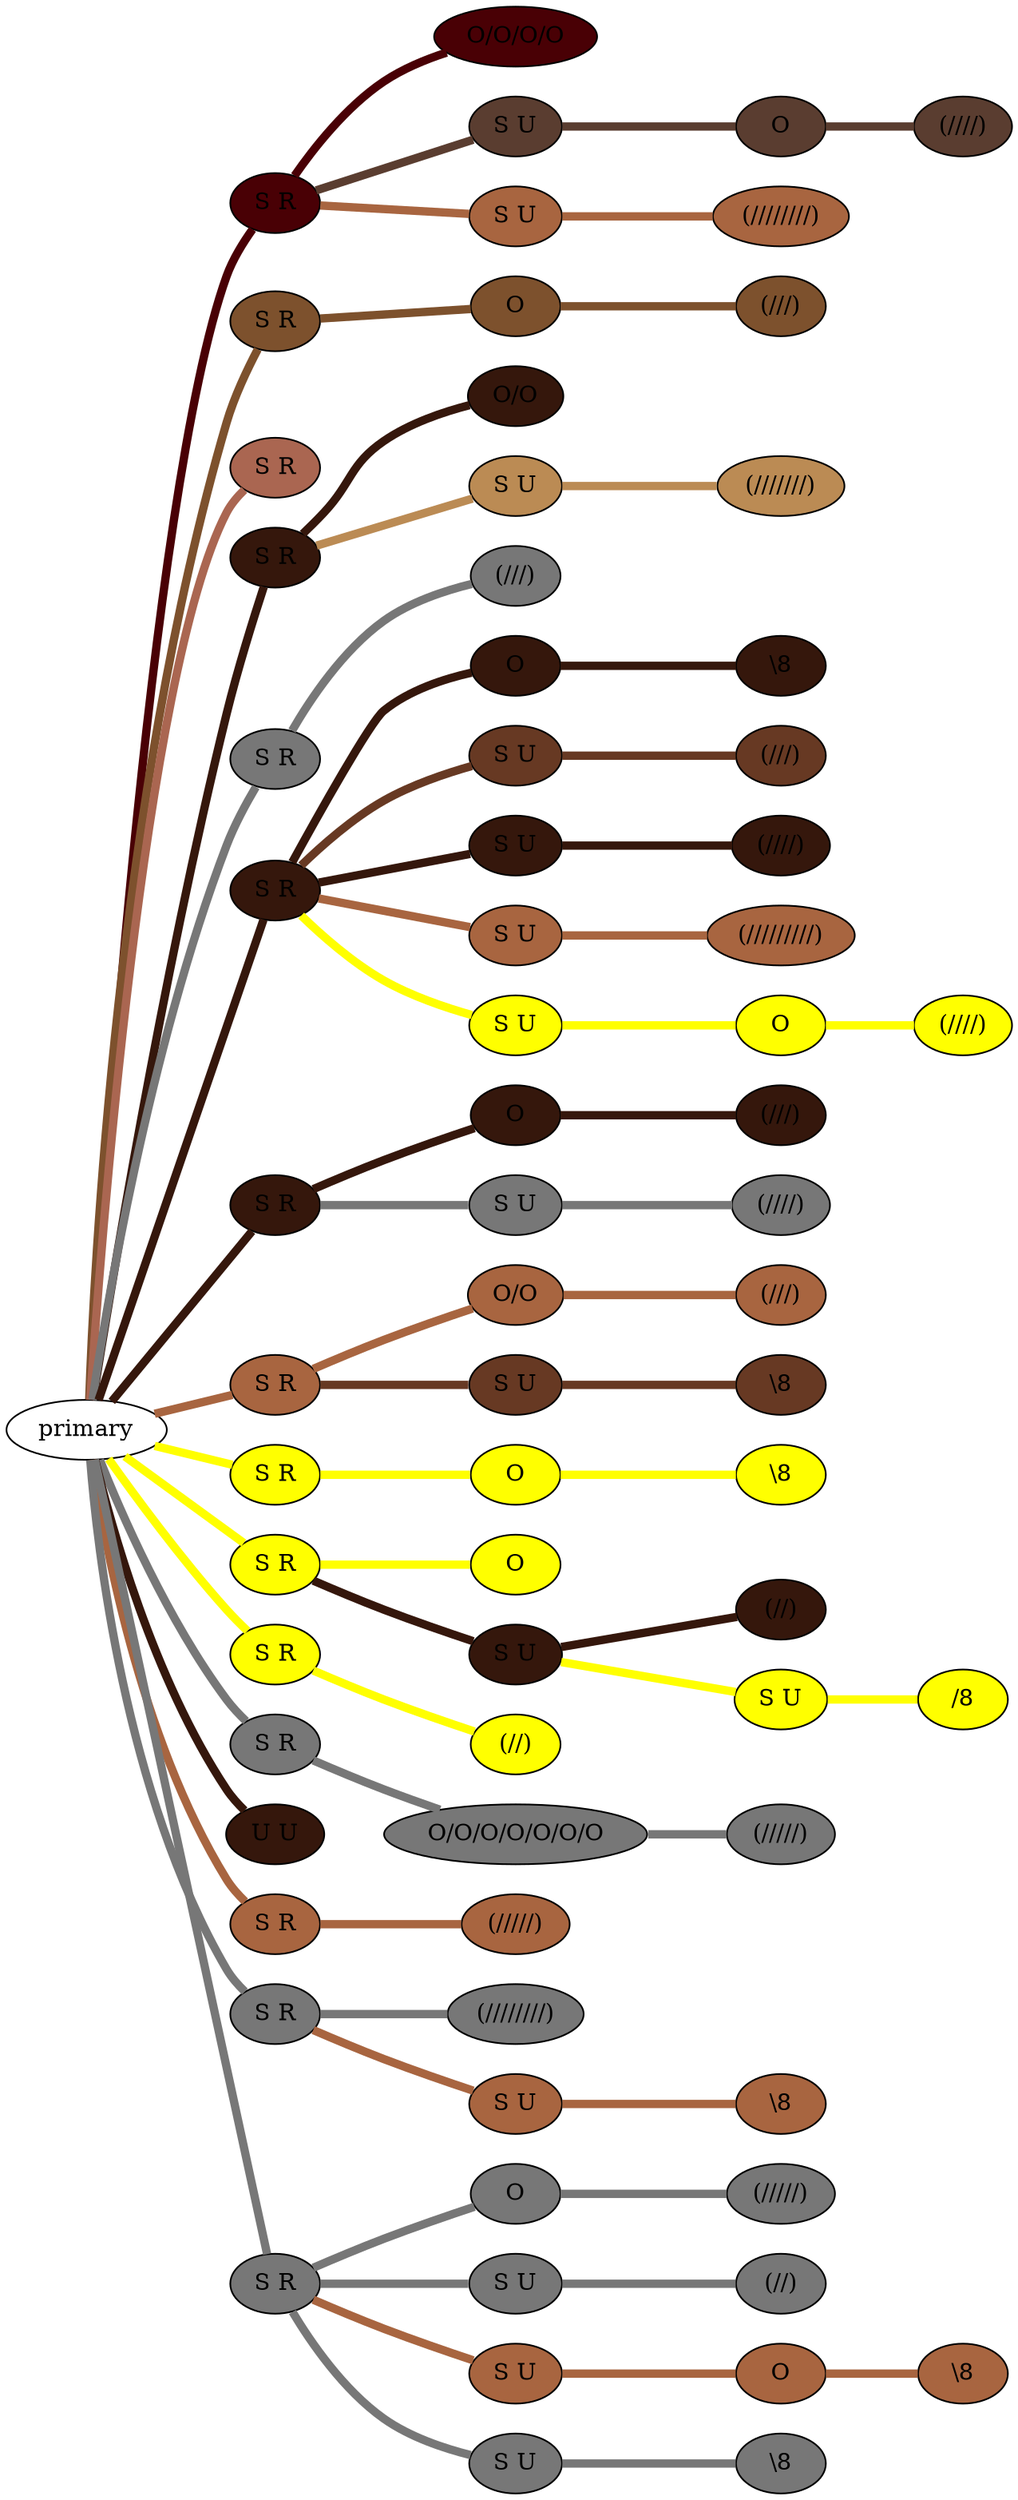 graph {
 graph [rankdir=LR]
"primary" -- "1" [penwidth=5,color="#490005"]
"1" [label="S R", style=filled, fillcolor="#490005"]
"1" -- "1:0" [penwidth=5,color="#490005"]
"1:0" [label="O/O/O/O", style=filled, fillcolor="#490005"]
"1" -- "1s1" [penwidth=5,color="#5A3D30"]
"1s1" [label="S U", style=filled, fillcolor="#5A3D30"]
"1s1" -- "1s1:0" [penwidth=5,color="#5A3D30"]
"1s1:0" [label="O", style=filled, fillcolor="#5A3D30"]
"1s1:0" -- "1s1:1" [penwidth=5,color="#5A3D30"]
"1s1:1" [label="(////)", style=filled, fillcolor="#5A3D30"]
"1" -- "1s2" [penwidth=5,color="#A86540"]
"1s2" [label="S U", style=filled, fillcolor="#A86540"]
"1s2" -- "1s2:0" [penwidth=5,color="#A86540"]
"1s2:0" [label="(////////)", style=filled, fillcolor="#A86540"]
"primary" -- "2" [penwidth=5,color="#7D512D"]
"2" [label="S R", style=filled, fillcolor="#7D512D"]
"2" -- "2:0" [penwidth=5,color="#7D512D"]
"2:0" [label="O", style=filled, fillcolor="#7D512D"]
"2:0" -- "2:1" [penwidth=5,color="#7D512D"]
"2:1" [label="(///)", style=filled, fillcolor="#7D512D"]
"primary" -- "3" [penwidth=5,color="#AA6651"]
"3" [label="S R", style=filled, fillcolor="#AA6651"]
"primary" -- "4" [penwidth=5,color="#35170C"]
"4" [label="S R", style=filled, fillcolor="#35170C"]
"4" -- "4:0" [penwidth=5,color="#35170C"]
"4:0" [label="O/O", style=filled, fillcolor="#35170C"]
"4" -- "4s1" [penwidth=5,color="#BB8B54"]
"4s1" [label="S U", style=filled, fillcolor="#BB8B54"]
"4s1" -- "4s1:0" [penwidth=5,color="#BB8B54"]
"4s1:0" [label="(///////)", style=filled, fillcolor="#BB8B54"]
"primary" -- "5" [penwidth=5,color="#777777"]
"5" [label="S R", style=filled, fillcolor="#777777"]
"5" -- "5:0" [penwidth=5,color="#777777"]
"5:0" [label="(///)", style=filled, fillcolor="#777777"]
"primary" -- "6" [penwidth=5,color="#35170C"]
"6" [label="S R", style=filled, fillcolor="#35170C"]
"6" -- "6:0" [penwidth=5,color="#35170C"]
"6:0" [label="O", style=filled, fillcolor="#35170C"]
"6:0" -- "6:1" [penwidth=5,color="#35170C"]
"6:1" [label="\\8", style=filled, fillcolor="#35170C"]
"6" -- "6s1" [penwidth=5,color="#673923"]
"6s1" [label="S U", style=filled, fillcolor="#673923"]
"6s1" -- "6s1:0" [penwidth=5,color="#673923"]
"6s1:0" [label="(///)", style=filled, fillcolor="#673923"]
"6" -- "6s2" [penwidth=5,color="#35170C"]
"6s2" [label="S U", style=filled, fillcolor="#35170C"]
"6s2" -- "6s2:0" [penwidth=5,color="#35170C"]
"6s2:0" [label="(////)", style=filled, fillcolor="#35170C"]
"6" -- "6s3" [penwidth=5,color="#A86540"]
"6s3" [label="S U", style=filled, fillcolor="#A86540"]
"6s3" -- "6s3:0" [penwidth=5,color="#A86540"]
"6s3:0" [label="(/////////)", style=filled, fillcolor="#A86540"]
"6" -- "6s4" [penwidth=5,color=yellow]
"6s4" [label="S U", style=filled, fillcolor=yellow]
"6s4" -- "6s4:0" [penwidth=5,color=yellow]
"6s4:0" [label="O", style=filled, fillcolor=yellow]
"6s4:0" -- "6s4:1" [penwidth=5,color=yellow]
"6s4:1" [label="(////)", style=filled, fillcolor=yellow]
"primary" -- "7" [penwidth=5,color="#35170C"]
"7" [label="S R", style=filled, fillcolor="#35170C"]
"7" -- "7:0" [penwidth=5,color="#35170C"]
"7:0" [label="O", style=filled, fillcolor="#35170C"]
"7:0" -- "7:1" [penwidth=5,color="#35170C"]
"7:1" [label="(///)", style=filled, fillcolor="#35170C"]
"7" -- "7s1" [penwidth=5,color="#777777"]
"7s1" [label="S U", style=filled, fillcolor="#777777"]
"7s1" -- "7s1:0" [penwidth=5,color="#777777"]
"7s1:0" [label="(////)", style=filled, fillcolor="#777777"]
"primary" -- "8" [penwidth=5,color="#A86540"]
"8" [label="S R", style=filled, fillcolor="#A86540"]
"8" -- "8:0" [penwidth=5,color="#A86540"]
"8:0" [label="O/O", style=filled, fillcolor="#A86540"]
"8:0" -- "8:1" [penwidth=5,color="#A86540"]
"8:1" [label="(///)", style=filled, fillcolor="#A86540"]
"8" -- "8s1" [penwidth=5,color="#673923"]
"8s1" [label="S U", style=filled, fillcolor="#673923"]
"8s1" -- "8s1:0" [penwidth=5,color="#673923"]
"8s1:0" [label="\\8", style=filled, fillcolor="#673923"]
"primary" -- "9" [penwidth=5,color=yellow]
"9" [label="S R", style=filled, fillcolor=yellow]
"9" -- "9:0" [penwidth=5,color=yellow]
"9:0" [label="O", style=filled, fillcolor=yellow]
"9:0" -- "9:1" [penwidth=5,color=yellow]
"9:1" [label="\\8", style=filled, fillcolor=yellow]
"primary" -- "10" [penwidth=5,color=yellow]
"10" [label="S R", style=filled, fillcolor=yellow]
"10" -- "10:0" [penwidth=5,color=yellow]
"10:0" [label="O", style=filled, fillcolor=yellow]
"10" -- "10s1" [penwidth=5,color="#35170C"]
"10s1" [label="S U", style=filled, fillcolor="#35170C"]
"10s1" -- "10s1:0" [penwidth=5,color="#35170C"]
"10s1:0" [label="(//)", style=filled, fillcolor="#35170C"]
"10s1" -- "10s1s1" [penwidth=5,color=yellow]
"10s1s1" [label="S U", style=filled, fillcolor=yellow]
"10s1s1" -- "10s1s1:0" [penwidth=5,color=yellow]
"10s1s1:0" [label="/8", style=filled, fillcolor=yellow]
"primary" -- "11" [penwidth=5,color=yellow]
"11" [label="S R", style=filled, fillcolor=yellow]
"11" -- "11:0" [penwidth=5,color=yellow]
"11:0" [label="(//)", style=filled, fillcolor=yellow]
"primary" -- "12" [penwidth=5,color="#777777"]
"12" [label="S R", style=filled, fillcolor="#777777"]
"12" -- "12:0" [penwidth=5,color="#777777"]
"12:0" [label="O/O/O/O/O/O/O", style=filled, fillcolor="#777777"]
"12:0" -- "12:1" [penwidth=5,color="#777777"]
"12:1" [label="(/////)", style=filled, fillcolor="#777777"]
"primary" -- "13" [penwidth=5,color="#35170C"]
"13" [label="U U", style=filled, fillcolor="#35170C"]
"primary" -- "14" [penwidth=5,color="#A86540"]
"14" [label="S R", style=filled, fillcolor="#A86540"]
"14" -- "14:0" [penwidth=5,color="#A86540"]
"14:0" [label="(/////)", style=filled, fillcolor="#A86540"]
"primary" -- "15" [penwidth=5,color="#777777"]
"15" [label="S R", style=filled, fillcolor="#777777"]
"15" -- "15:0" [penwidth=5,color="#777777"]
"15:0" [label="(////////)", style=filled, fillcolor="#777777"]
"15" -- "15s1" [penwidth=5,color="#A86540"]
"15s1" [label="S U", style=filled, fillcolor="#A86540"]
"15s1" -- "15s1:0" [penwidth=5,color="#A86540"]
"15s1:0" [label="\\8", style=filled, fillcolor="#A86540"]
"primary" -- "16" [penwidth=5,color="#777777"]
"16" [label="S R", style=filled, fillcolor="#777777"]
"16" -- "16:0" [penwidth=5,color="#777777"]
"16:0" [label="O", style=filled, fillcolor="#777777"]
"16:0" -- "16:1" [penwidth=5,color="#777777"]
"16:1" [label="(/////)", style=filled, fillcolor="#777777"]
"16" -- "16s1" [penwidth=5,color="#777777"]
"16s1" [label="S U", style=filled, fillcolor="#777777"]
"16s1" -- "16s1:0" [penwidth=5,color="#777777"]
"16s1:0" [label="(//)", style=filled, fillcolor="#777777"]
"16" -- "16s2" [penwidth=5,color="#A86540"]
"16s2" [label="S U", style=filled, fillcolor="#A86540"]
"16s2" -- "16s2:0" [penwidth=5,color="#A86540"]
"16s2:0" [label="O", style=filled, fillcolor="#A86540"]
"16s2:0" -- "16s2:1" [penwidth=5,color="#A86540"]
"16s2:1" [label="\\8", style=filled, fillcolor="#A86540"]
"16" -- "16s3" [penwidth=5,color="#777777"]
"16s3" [label="S U", style=filled, fillcolor="#777777"]
"16s3" -- "16s3:0" [penwidth=5,color="#777777"]
"16s3:0" [label="\\8", style=filled, fillcolor="#777777"]
}

